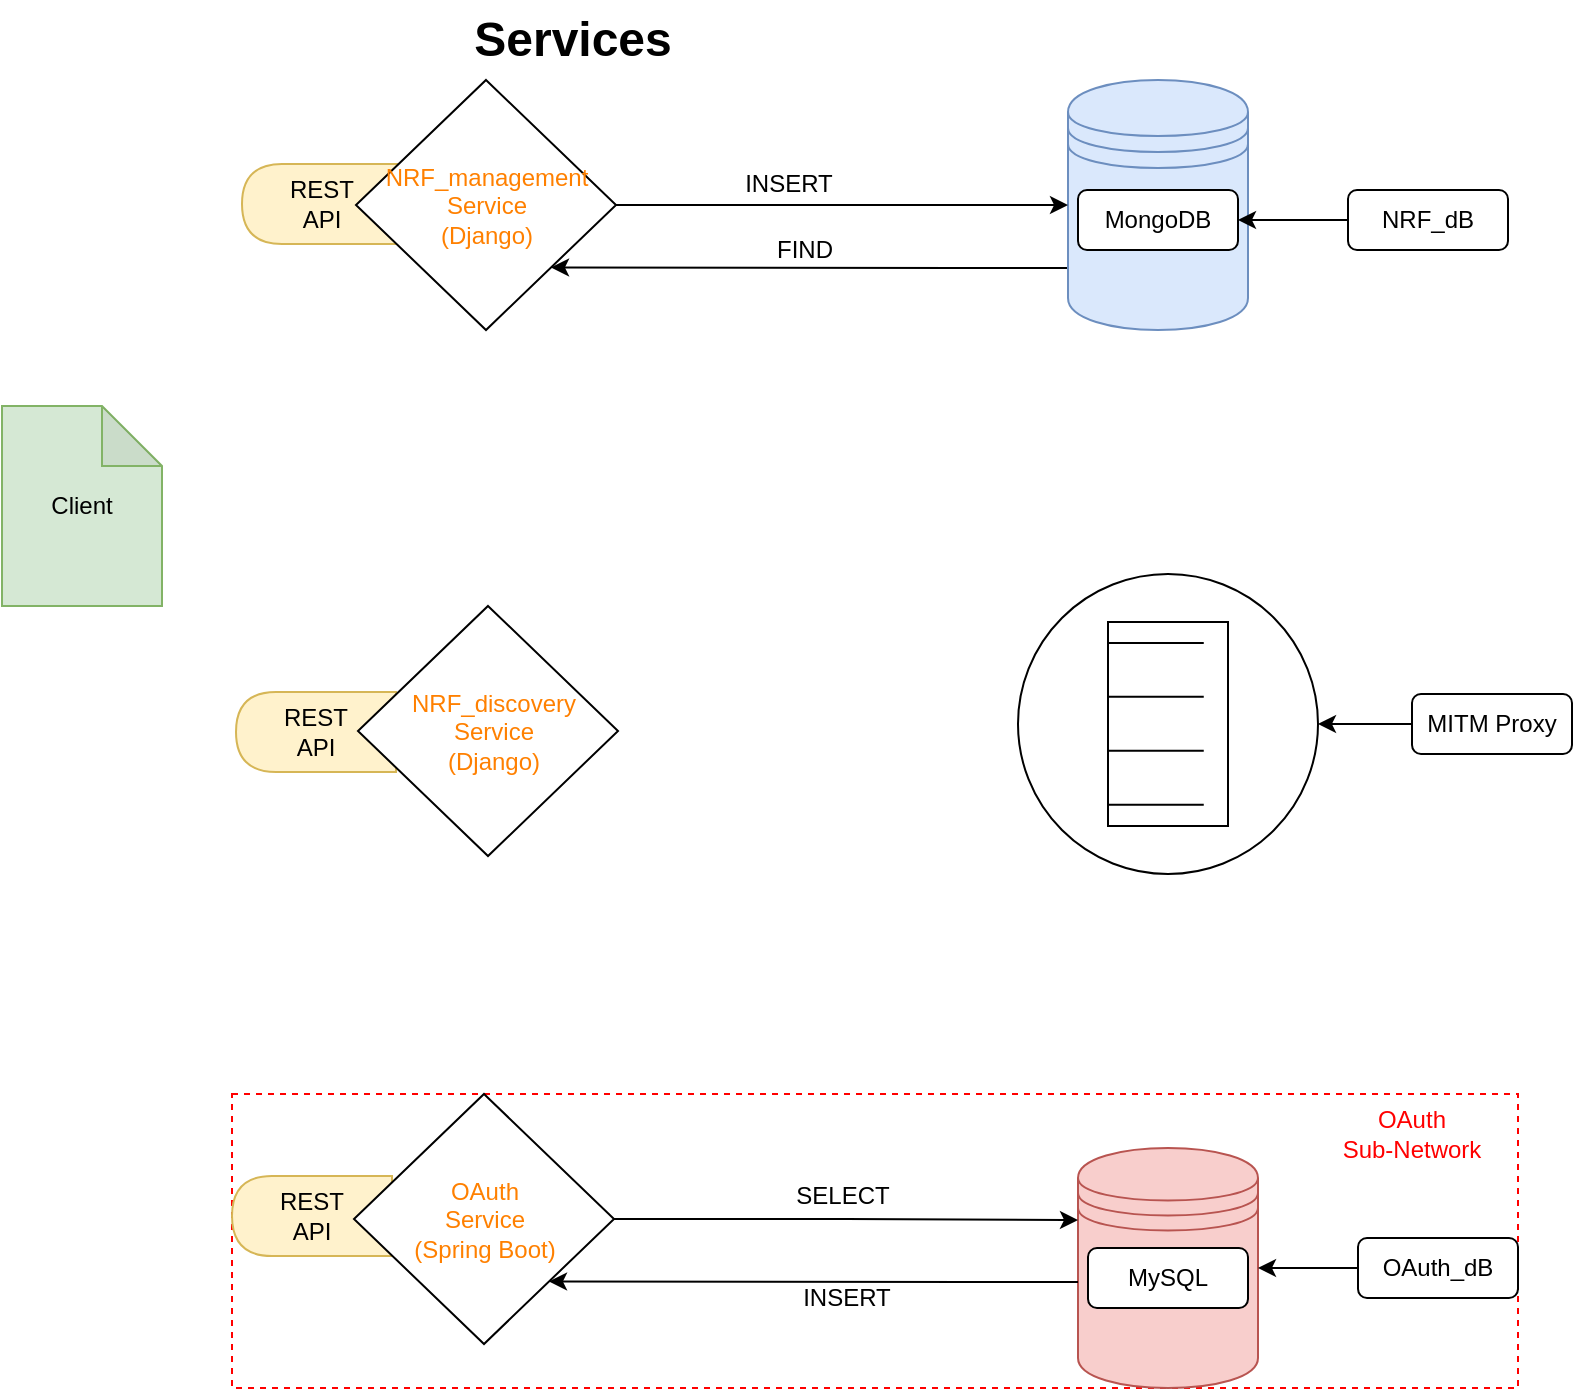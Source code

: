 <mxfile version="10.5.0" type="github"><diagram id="2QVz6jLhmr83gD1PFiGk" name="Page-1"><mxGraphModel dx="1394" dy="834" grid="1" gridSize="10" guides="1" tooltips="1" connect="1" arrows="1" fold="1" page="1" pageScale="1" pageWidth="827" pageHeight="1169" math="0" shadow="0"><root><mxCell id="0"/><mxCell id="1" parent="0"/><mxCell id="_EE6lzp2ofNGbMxLwFXA-55" value="Services" style="text;strokeColor=none;fillColor=none;html=1;fontSize=24;fontStyle=1;verticalAlign=middle;align=center;" parent="1" vertex="1"><mxGeometry x="244.5" y="3" width="100" height="40" as="geometry"/></mxCell><mxCell id="3EwBskFQZQzbv3SJAA8E-3" style="edgeStyle=orthogonalEdgeStyle;rounded=0;orthogonalLoop=1;jettySize=auto;html=1;entryX=1;entryY=1;entryDx=0;entryDy=0;" edge="1" parent="1" source="_EE6lzp2ofNGbMxLwFXA-4" target="_EE6lzp2ofNGbMxLwFXA-45"><mxGeometry relative="1" as="geometry"><Array as="points"><mxPoint x="488" y="137"/><mxPoint x="488" y="137"/></Array></mxGeometry></mxCell><mxCell id="_EE6lzp2ofNGbMxLwFXA-4" value="" style="shape=datastore;whiteSpace=wrap;html=1;fillColor=#dae8fc;strokeColor=#6c8ebf;" parent="1" vertex="1"><mxGeometry x="543" y="43" width="90" height="125" as="geometry"/></mxCell><mxCell id="_EE6lzp2ofNGbMxLwFXA-7" value="MongoDB" style="rounded=1;whiteSpace=wrap;html=1;fillColor=#ffffff;gradientColor=none;" parent="1" vertex="1"><mxGeometry x="548" y="98" width="80" height="30" as="geometry"/></mxCell><mxCell id="_EE6lzp2ofNGbMxLwFXA-9" value="" style="edgeStyle=orthogonalEdgeStyle;rounded=0;orthogonalLoop=1;jettySize=auto;html=1;" parent="1" source="_EE6lzp2ofNGbMxLwFXA-8" target="_EE6lzp2ofNGbMxLwFXA-7" edge="1"><mxGeometry relative="1" as="geometry"/></mxCell><mxCell id="_EE6lzp2ofNGbMxLwFXA-8" value="NRF_dB&lt;br&gt;" style="rounded=1;whiteSpace=wrap;html=1;fillColor=#ffffff;gradientColor=none;" parent="1" vertex="1"><mxGeometry x="683" y="98" width="80" height="30" as="geometry"/></mxCell><mxCell id="b9HPGQ8yUmmTFkD4I8q4-4" style="edgeStyle=orthogonalEdgeStyle;rounded=0;orthogonalLoop=1;jettySize=auto;html=1;" parent="1" source="_EE6lzp2ofNGbMxLwFXA-45" target="_EE6lzp2ofNGbMxLwFXA-4" edge="1"><mxGeometry relative="1" as="geometry"/></mxCell><mxCell id="b9HPGQ8yUmmTFkD4I8q4-5" value="INSERT" style="text;html=1;strokeColor=none;fillColor=none;align=center;verticalAlign=middle;whiteSpace=wrap;rounded=0;" parent="1" vertex="1"><mxGeometry x="371" y="85" width="65" height="20" as="geometry"/></mxCell><mxCell id="3EwBskFQZQzbv3SJAA8E-4" value="FIND" style="text;html=1;strokeColor=none;fillColor=none;align=center;verticalAlign=middle;whiteSpace=wrap;rounded=0;" vertex="1" parent="1"><mxGeometry x="379" y="118" width="65" height="20" as="geometry"/></mxCell><mxCell id="3EwBskFQZQzbv3SJAA8E-1" value="" style="group;strokeColor=none;" vertex="1" connectable="0" parent="1"><mxGeometry x="196" y="43" width="197" height="632" as="geometry"/></mxCell><mxCell id="3EwBskFQZQzbv3SJAA8E-17" value="" style="group;dashed=1;strokeColor=#FF0000;" vertex="1" connectable="0" parent="1"><mxGeometry x="125" y="550" width="643" height="147" as="geometry"/></mxCell><mxCell id="_EE6lzp2ofNGbMxLwFXA-10" value="" style="shape=datastore;whiteSpace=wrap;html=1;fillColor=#f8cecc;strokeColor=#b85450;" parent="3EwBskFQZQzbv3SJAA8E-17" vertex="1"><mxGeometry x="423" y="27" width="90" height="120" as="geometry"/></mxCell><mxCell id="_EE6lzp2ofNGbMxLwFXA-11" value="OAuth_dB" style="rounded=1;whiteSpace=wrap;html=1;fillColor=#ffffff;gradientColor=none;" parent="3EwBskFQZQzbv3SJAA8E-17" vertex="1"><mxGeometry x="563" y="72" width="80" height="30" as="geometry"/></mxCell><mxCell id="_EE6lzp2ofNGbMxLwFXA-12" value="" style="edgeStyle=orthogonalEdgeStyle;rounded=0;orthogonalLoop=1;jettySize=auto;html=1;" parent="3EwBskFQZQzbv3SJAA8E-17" source="_EE6lzp2ofNGbMxLwFXA-11" target="_EE6lzp2ofNGbMxLwFXA-10" edge="1"><mxGeometry relative="1" as="geometry"/></mxCell><mxCell id="_EE6lzp2ofNGbMxLwFXA-13" value="MySQL" style="rounded=1;whiteSpace=wrap;html=1;fillColor=#ffffff;gradientColor=none;" parent="3EwBskFQZQzbv3SJAA8E-17" vertex="1"><mxGeometry x="428" y="77" width="80" height="30" as="geometry"/></mxCell><mxCell id="b9HPGQ8yUmmTFkD4I8q4-32" style="edgeStyle=orthogonalEdgeStyle;rounded=0;orthogonalLoop=1;jettySize=auto;html=1;entryX=0;entryY=0.3;entryDx=0;entryDy=0;" parent="3EwBskFQZQzbv3SJAA8E-17" source="_EE6lzp2ofNGbMxLwFXA-51" target="_EE6lzp2ofNGbMxLwFXA-10" edge="1"><mxGeometry relative="1" as="geometry"/></mxCell><mxCell id="b9HPGQ8yUmmTFkD4I8q4-33" value="INSERT" style="text;html=1;strokeColor=none;fillColor=none;align=center;verticalAlign=middle;whiteSpace=wrap;rounded=0;" parent="3EwBskFQZQzbv3SJAA8E-17" vertex="1"><mxGeometry x="274.5" y="92" width="65" height="20" as="geometry"/></mxCell><mxCell id="b9HPGQ8yUmmTFkD4I8q4-35" value="SELECT" style="text;html=1;strokeColor=none;fillColor=none;align=center;verticalAlign=middle;whiteSpace=wrap;rounded=0;" parent="3EwBskFQZQzbv3SJAA8E-17" vertex="1"><mxGeometry x="273" y="41" width="65" height="20" as="geometry"/></mxCell><mxCell id="3EwBskFQZQzbv3SJAA8E-10" style="edgeStyle=orthogonalEdgeStyle;rounded=0;orthogonalLoop=1;jettySize=auto;html=1;entryX=1;entryY=1;entryDx=0;entryDy=0;" edge="1" parent="3EwBskFQZQzbv3SJAA8E-17" source="_EE6lzp2ofNGbMxLwFXA-10" target="_EE6lzp2ofNGbMxLwFXA-51"><mxGeometry relative="1" as="geometry"><Array as="points"><mxPoint x="368" y="94"/><mxPoint x="368" y="94"/></Array></mxGeometry></mxCell><mxCell id="3EwBskFQZQzbv3SJAA8E-16" value="" style="group" vertex="1" connectable="0" parent="3EwBskFQZQzbv3SJAA8E-17"><mxGeometry width="191" height="125" as="geometry"/></mxCell><mxCell id="_EE6lzp2ofNGbMxLwFXA-48" value="REST&lt;br&gt;API&lt;br&gt;" style="shape=delay;whiteSpace=wrap;html=1;strokeColor=#d6b656;fillColor=#fff2cc;direction=west;" parent="3EwBskFQZQzbv3SJAA8E-16" vertex="1"><mxGeometry y="41" width="80" height="40" as="geometry"/></mxCell><mxCell id="_EE6lzp2ofNGbMxLwFXA-51" value="" style="rhombus;whiteSpace=wrap;html=1;" parent="3EwBskFQZQzbv3SJAA8E-16" vertex="1"><mxGeometry x="61" width="130" height="125" as="geometry"/></mxCell><mxCell id="_EE6lzp2ofNGbMxLwFXA-52" value="&lt;font color=&quot;#ff8000&quot;&gt;OAuth&lt;br&gt;Service&lt;br&gt;(Spring Boot)&lt;/font&gt;&lt;br&gt;" style="text;html=1;strokeColor=none;fillColor=none;align=center;verticalAlign=middle;whiteSpace=wrap;rounded=0;" parent="3EwBskFQZQzbv3SJAA8E-16" vertex="1"><mxGeometry x="90" y="45" width="73" height="35" as="geometry"/></mxCell><mxCell id="3EwBskFQZQzbv3SJAA8E-18" value="&lt;font color=&quot;#ff0000&quot;&gt;OAuth&lt;br&gt;Sub-Network&lt;/font&gt;" style="text;html=1;strokeColor=none;fillColor=none;align=center;verticalAlign=middle;whiteSpace=wrap;rounded=0;dashed=1;" vertex="1" parent="3EwBskFQZQzbv3SJAA8E-17"><mxGeometry x="540" y="5" width="100" height="30" as="geometry"/></mxCell><mxCell id="3EwBskFQZQzbv3SJAA8E-50" value="" style="group" vertex="1" connectable="0" parent="1"><mxGeometry x="10" y="43" width="785" height="397" as="geometry"/></mxCell><mxCell id="3EwBskFQZQzbv3SJAA8E-49" value="" style="group" vertex="1" connectable="0" parent="3EwBskFQZQzbv3SJAA8E-50"><mxGeometry x="120" width="187" height="125" as="geometry"/></mxCell><mxCell id="_EE6lzp2ofNGbMxLwFXA-44" value="REST&lt;br&gt;API&lt;br&gt;" style="shape=delay;whiteSpace=wrap;html=1;strokeColor=#d6b656;fillColor=#fff2cc;direction=west;" parent="3EwBskFQZQzbv3SJAA8E-49" vertex="1"><mxGeometry y="42" width="80" height="40" as="geometry"/></mxCell><mxCell id="_EE6lzp2ofNGbMxLwFXA-45" value="" style="rhombus;whiteSpace=wrap;html=1;" parent="3EwBskFQZQzbv3SJAA8E-49" vertex="1"><mxGeometry x="57" width="130" height="125" as="geometry"/></mxCell><mxCell id="_EE6lzp2ofNGbMxLwFXA-46" value="&lt;font color=&quot;#ff8000&quot;&gt;NRF_management&lt;br&gt;Service&lt;br&gt;(Django)&lt;/font&gt;&lt;br&gt;" style="text;html=1;strokeColor=none;fillColor=none;align=center;verticalAlign=middle;whiteSpace=wrap;rounded=0;" parent="3EwBskFQZQzbv3SJAA8E-49" vertex="1"><mxGeometry x="94.5" y="45" width="55" height="35" as="geometry"/></mxCell><mxCell id="_EE6lzp2ofNGbMxLwFXA-47" value="REST&lt;br&gt;API&lt;br&gt;" style="shape=delay;whiteSpace=wrap;html=1;strokeColor=#d6b656;fillColor=#fff2cc;direction=west;" parent="3EwBskFQZQzbv3SJAA8E-50" vertex="1"><mxGeometry x="117" y="306" width="80" height="40" as="geometry"/></mxCell><mxCell id="_EE6lzp2ofNGbMxLwFXA-49" value="" style="rhombus;whiteSpace=wrap;html=1;" parent="3EwBskFQZQzbv3SJAA8E-50" vertex="1"><mxGeometry x="178" y="263" width="130" height="125" as="geometry"/></mxCell><mxCell id="_EE6lzp2ofNGbMxLwFXA-50" value="&lt;font color=&quot;#ff8000&quot;&gt;NRF_discovery&lt;br&gt;Service&lt;br&gt;(Django)&lt;/font&gt;&lt;br&gt;" style="text;html=1;strokeColor=none;fillColor=none;align=center;verticalAlign=middle;whiteSpace=wrap;rounded=0;" parent="3EwBskFQZQzbv3SJAA8E-50" vertex="1"><mxGeometry x="211" y="308" width="70" height="35" as="geometry"/></mxCell><mxCell id="3EwBskFQZQzbv3SJAA8E-19" value="" style="shape=mxgraph.bpmn.shape;html=1;verticalLabelPosition=bottom;labelBackgroundColor=#ffffff;verticalAlign=top;align=center;perimeter=ellipsePerimeter;outlineConnect=0;outline=standard;symbol=conditional;strokeColor=#000000;" vertex="1" parent="3EwBskFQZQzbv3SJAA8E-50"><mxGeometry x="508" y="247" width="150" height="150" as="geometry"/></mxCell><mxCell id="3EwBskFQZQzbv3SJAA8E-34" value="MITM Proxy" style="rounded=1;whiteSpace=wrap;html=1;fillColor=#ffffff;gradientColor=none;" vertex="1" parent="3EwBskFQZQzbv3SJAA8E-50"><mxGeometry x="705" y="307" width="80" height="30" as="geometry"/></mxCell><mxCell id="3EwBskFQZQzbv3SJAA8E-37" value="Client" style="shape=note;whiteSpace=wrap;html=1;backgroundOutline=1;darkOpacity=0.05;strokeColor=#82b366;fillColor=#d5e8d4;" vertex="1" parent="3EwBskFQZQzbv3SJAA8E-50"><mxGeometry y="163" width="80" height="100" as="geometry"/></mxCell><mxCell id="3EwBskFQZQzbv3SJAA8E-36" value="" style="edgeStyle=orthogonalEdgeStyle;rounded=0;orthogonalLoop=1;jettySize=auto;html=1;" edge="1" parent="3EwBskFQZQzbv3SJAA8E-50" source="3EwBskFQZQzbv3SJAA8E-34" target="3EwBskFQZQzbv3SJAA8E-19"><mxGeometry relative="1" as="geometry"/></mxCell></root></mxGraphModel></diagram></mxfile>